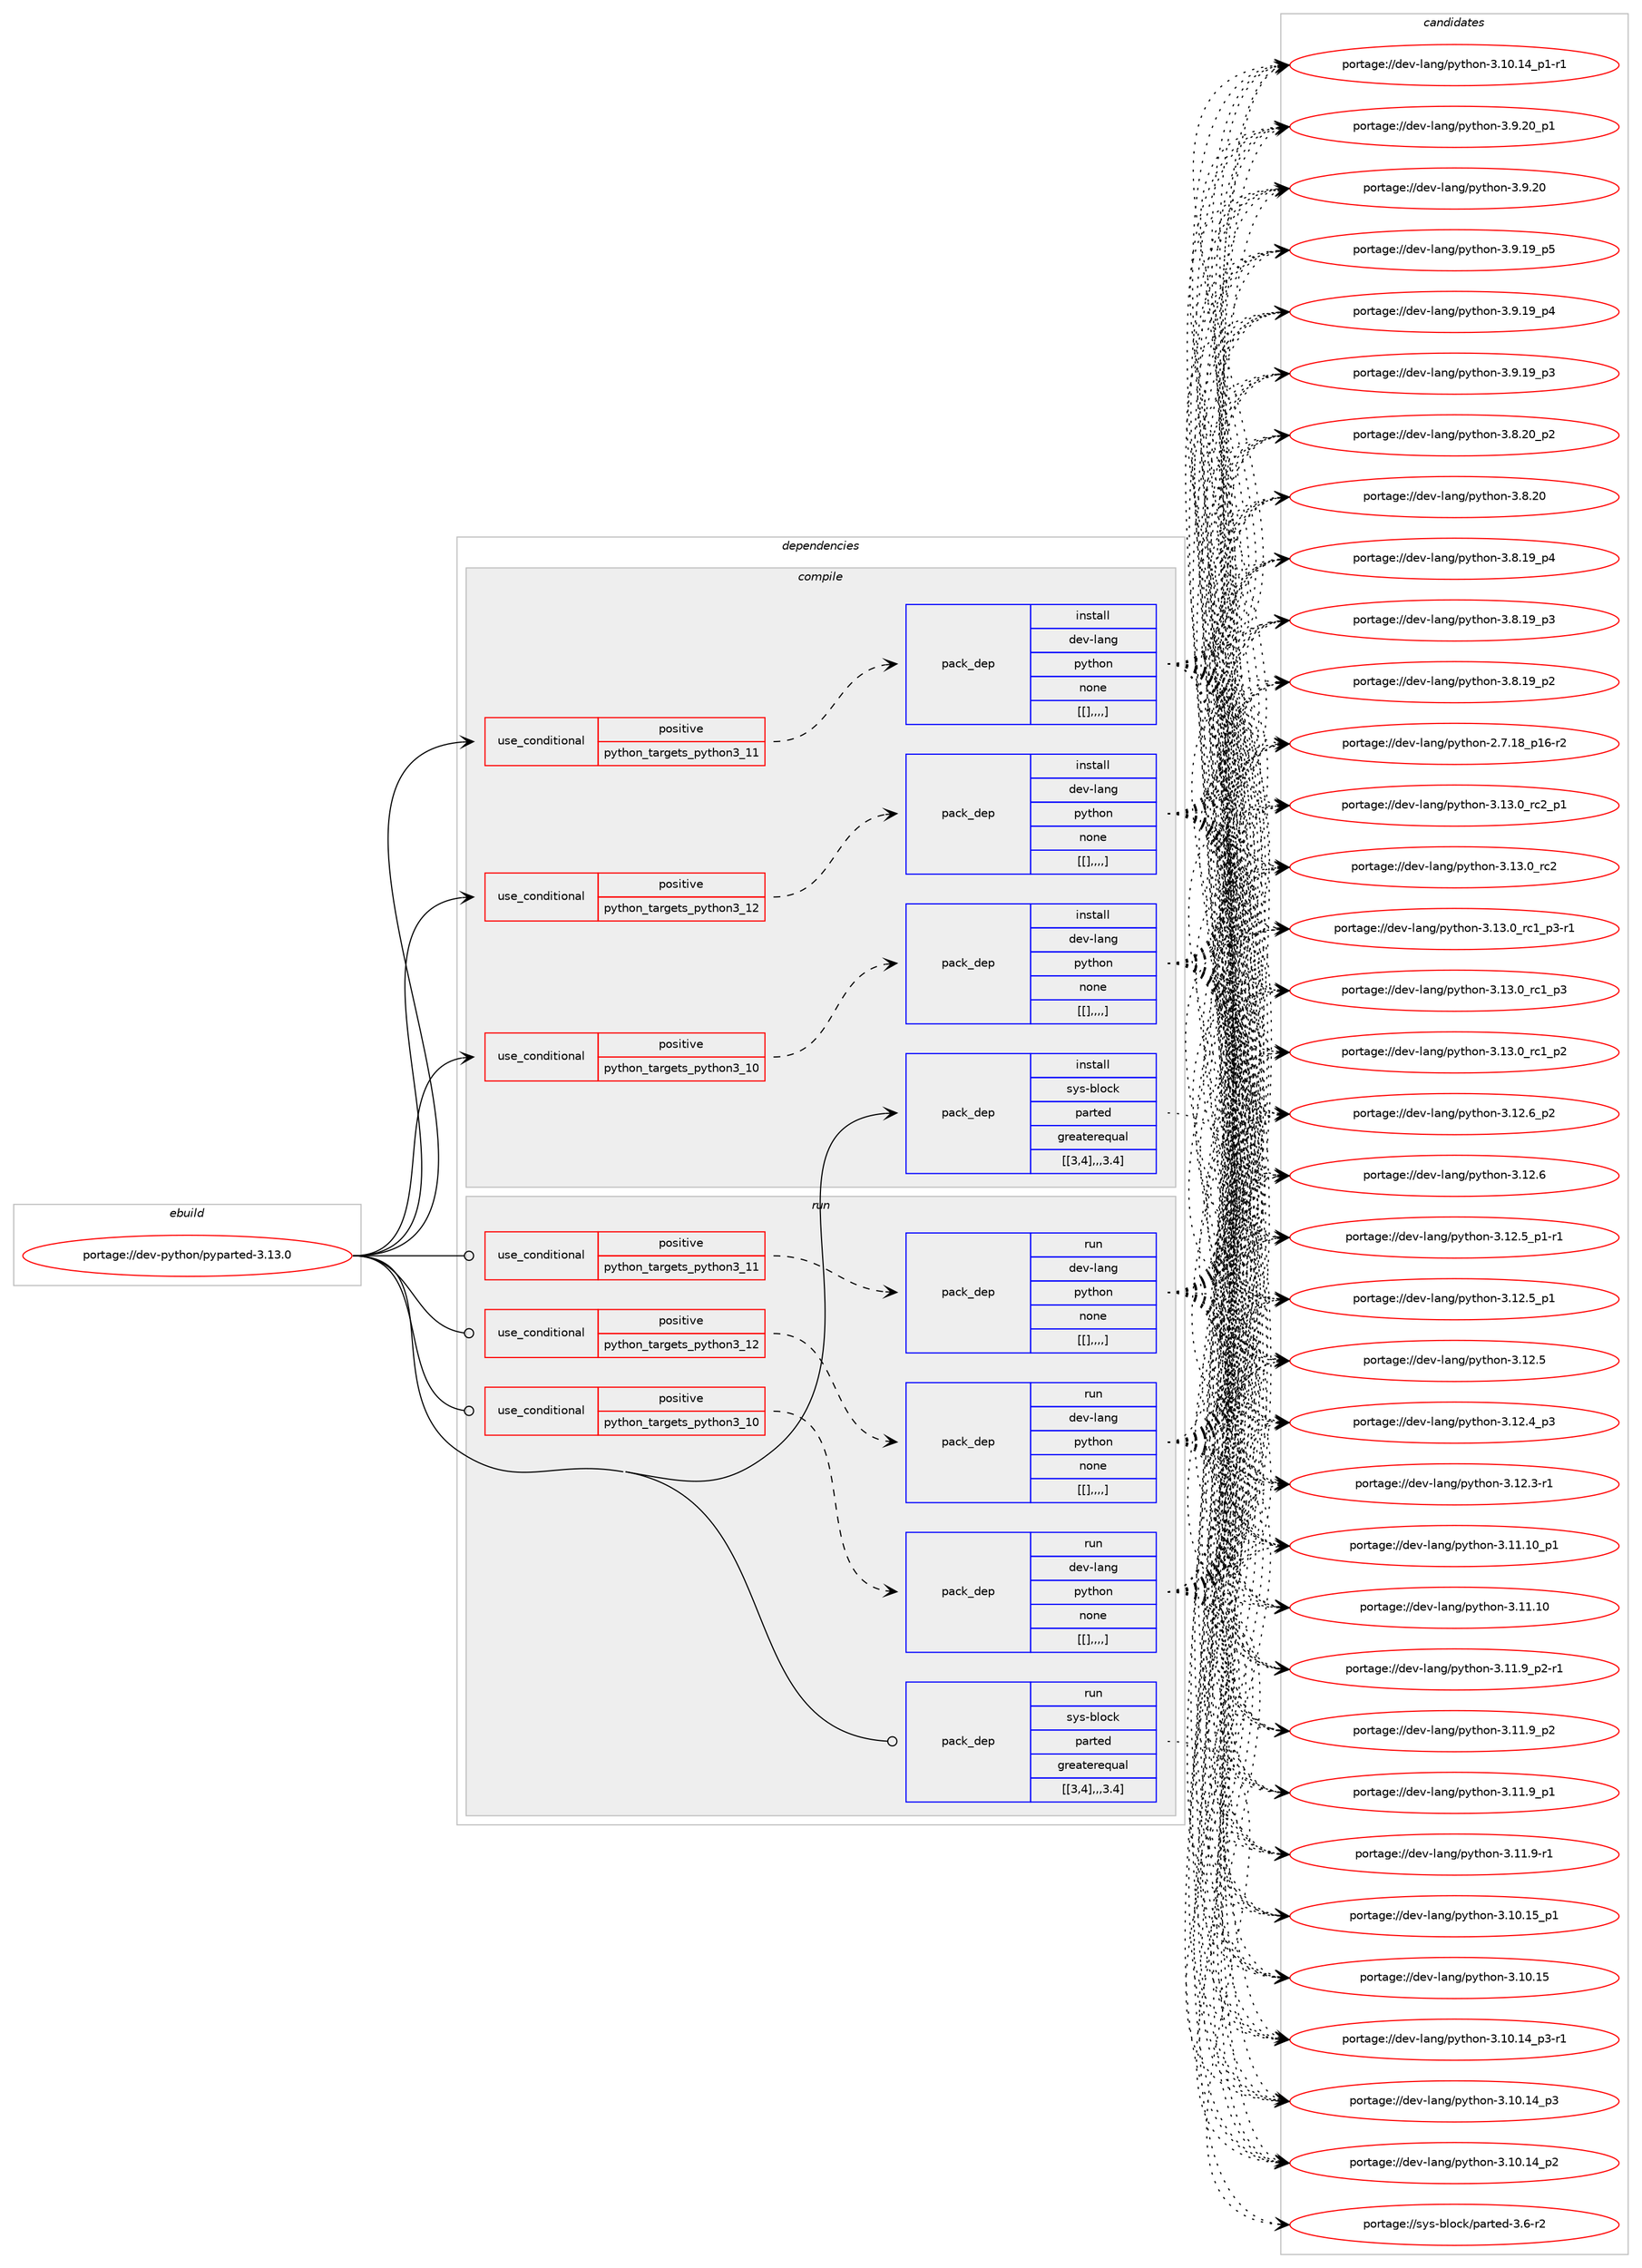 digraph prolog {

# *************
# Graph options
# *************

newrank=true;
concentrate=true;
compound=true;
graph [rankdir=LR,fontname=Helvetica,fontsize=10,ranksep=1.5];#, ranksep=2.5, nodesep=0.2];
edge  [arrowhead=vee];
node  [fontname=Helvetica,fontsize=10];

# **********
# The ebuild
# **********

subgraph cluster_leftcol {
color=gray;
label=<<i>ebuild</i>>;
id [label="portage://dev-python/pyparted-3.13.0", color=red, width=4, href="../dev-python/pyparted-3.13.0.svg"];
}

# ****************
# The dependencies
# ****************

subgraph cluster_midcol {
color=gray;
label=<<i>dependencies</i>>;
subgraph cluster_compile {
fillcolor="#eeeeee";
style=filled;
label=<<i>compile</i>>;
subgraph cond38777 {
dependency160095 [label=<<TABLE BORDER="0" CELLBORDER="1" CELLSPACING="0" CELLPADDING="4"><TR><TD ROWSPAN="3" CELLPADDING="10">use_conditional</TD></TR><TR><TD>positive</TD></TR><TR><TD>python_targets_python3_10</TD></TR></TABLE>>, shape=none, color=red];
subgraph pack120093 {
dependency160096 [label=<<TABLE BORDER="0" CELLBORDER="1" CELLSPACING="0" CELLPADDING="4" WIDTH="220"><TR><TD ROWSPAN="6" CELLPADDING="30">pack_dep</TD></TR><TR><TD WIDTH="110">install</TD></TR><TR><TD>dev-lang</TD></TR><TR><TD>python</TD></TR><TR><TD>none</TD></TR><TR><TD>[[],,,,]</TD></TR></TABLE>>, shape=none, color=blue];
}
dependency160095:e -> dependency160096:w [weight=20,style="dashed",arrowhead="vee"];
}
id:e -> dependency160095:w [weight=20,style="solid",arrowhead="vee"];
subgraph cond38778 {
dependency160097 [label=<<TABLE BORDER="0" CELLBORDER="1" CELLSPACING="0" CELLPADDING="4"><TR><TD ROWSPAN="3" CELLPADDING="10">use_conditional</TD></TR><TR><TD>positive</TD></TR><TR><TD>python_targets_python3_11</TD></TR></TABLE>>, shape=none, color=red];
subgraph pack120094 {
dependency160098 [label=<<TABLE BORDER="0" CELLBORDER="1" CELLSPACING="0" CELLPADDING="4" WIDTH="220"><TR><TD ROWSPAN="6" CELLPADDING="30">pack_dep</TD></TR><TR><TD WIDTH="110">install</TD></TR><TR><TD>dev-lang</TD></TR><TR><TD>python</TD></TR><TR><TD>none</TD></TR><TR><TD>[[],,,,]</TD></TR></TABLE>>, shape=none, color=blue];
}
dependency160097:e -> dependency160098:w [weight=20,style="dashed",arrowhead="vee"];
}
id:e -> dependency160097:w [weight=20,style="solid",arrowhead="vee"];
subgraph cond38779 {
dependency160099 [label=<<TABLE BORDER="0" CELLBORDER="1" CELLSPACING="0" CELLPADDING="4"><TR><TD ROWSPAN="3" CELLPADDING="10">use_conditional</TD></TR><TR><TD>positive</TD></TR><TR><TD>python_targets_python3_12</TD></TR></TABLE>>, shape=none, color=red];
subgraph pack120095 {
dependency160100 [label=<<TABLE BORDER="0" CELLBORDER="1" CELLSPACING="0" CELLPADDING="4" WIDTH="220"><TR><TD ROWSPAN="6" CELLPADDING="30">pack_dep</TD></TR><TR><TD WIDTH="110">install</TD></TR><TR><TD>dev-lang</TD></TR><TR><TD>python</TD></TR><TR><TD>none</TD></TR><TR><TD>[[],,,,]</TD></TR></TABLE>>, shape=none, color=blue];
}
dependency160099:e -> dependency160100:w [weight=20,style="dashed",arrowhead="vee"];
}
id:e -> dependency160099:w [weight=20,style="solid",arrowhead="vee"];
subgraph pack120096 {
dependency160101 [label=<<TABLE BORDER="0" CELLBORDER="1" CELLSPACING="0" CELLPADDING="4" WIDTH="220"><TR><TD ROWSPAN="6" CELLPADDING="30">pack_dep</TD></TR><TR><TD WIDTH="110">install</TD></TR><TR><TD>sys-block</TD></TR><TR><TD>parted</TD></TR><TR><TD>greaterequal</TD></TR><TR><TD>[[3,4],,,3.4]</TD></TR></TABLE>>, shape=none, color=blue];
}
id:e -> dependency160101:w [weight=20,style="solid",arrowhead="vee"];
}
subgraph cluster_compileandrun {
fillcolor="#eeeeee";
style=filled;
label=<<i>compile and run</i>>;
}
subgraph cluster_run {
fillcolor="#eeeeee";
style=filled;
label=<<i>run</i>>;
subgraph cond38780 {
dependency160102 [label=<<TABLE BORDER="0" CELLBORDER="1" CELLSPACING="0" CELLPADDING="4"><TR><TD ROWSPAN="3" CELLPADDING="10">use_conditional</TD></TR><TR><TD>positive</TD></TR><TR><TD>python_targets_python3_10</TD></TR></TABLE>>, shape=none, color=red];
subgraph pack120097 {
dependency160103 [label=<<TABLE BORDER="0" CELLBORDER="1" CELLSPACING="0" CELLPADDING="4" WIDTH="220"><TR><TD ROWSPAN="6" CELLPADDING="30">pack_dep</TD></TR><TR><TD WIDTH="110">run</TD></TR><TR><TD>dev-lang</TD></TR><TR><TD>python</TD></TR><TR><TD>none</TD></TR><TR><TD>[[],,,,]</TD></TR></TABLE>>, shape=none, color=blue];
}
dependency160102:e -> dependency160103:w [weight=20,style="dashed",arrowhead="vee"];
}
id:e -> dependency160102:w [weight=20,style="solid",arrowhead="odot"];
subgraph cond38781 {
dependency160104 [label=<<TABLE BORDER="0" CELLBORDER="1" CELLSPACING="0" CELLPADDING="4"><TR><TD ROWSPAN="3" CELLPADDING="10">use_conditional</TD></TR><TR><TD>positive</TD></TR><TR><TD>python_targets_python3_11</TD></TR></TABLE>>, shape=none, color=red];
subgraph pack120098 {
dependency160105 [label=<<TABLE BORDER="0" CELLBORDER="1" CELLSPACING="0" CELLPADDING="4" WIDTH="220"><TR><TD ROWSPAN="6" CELLPADDING="30">pack_dep</TD></TR><TR><TD WIDTH="110">run</TD></TR><TR><TD>dev-lang</TD></TR><TR><TD>python</TD></TR><TR><TD>none</TD></TR><TR><TD>[[],,,,]</TD></TR></TABLE>>, shape=none, color=blue];
}
dependency160104:e -> dependency160105:w [weight=20,style="dashed",arrowhead="vee"];
}
id:e -> dependency160104:w [weight=20,style="solid",arrowhead="odot"];
subgraph cond38782 {
dependency160106 [label=<<TABLE BORDER="0" CELLBORDER="1" CELLSPACING="0" CELLPADDING="4"><TR><TD ROWSPAN="3" CELLPADDING="10">use_conditional</TD></TR><TR><TD>positive</TD></TR><TR><TD>python_targets_python3_12</TD></TR></TABLE>>, shape=none, color=red];
subgraph pack120099 {
dependency160107 [label=<<TABLE BORDER="0" CELLBORDER="1" CELLSPACING="0" CELLPADDING="4" WIDTH="220"><TR><TD ROWSPAN="6" CELLPADDING="30">pack_dep</TD></TR><TR><TD WIDTH="110">run</TD></TR><TR><TD>dev-lang</TD></TR><TR><TD>python</TD></TR><TR><TD>none</TD></TR><TR><TD>[[],,,,]</TD></TR></TABLE>>, shape=none, color=blue];
}
dependency160106:e -> dependency160107:w [weight=20,style="dashed",arrowhead="vee"];
}
id:e -> dependency160106:w [weight=20,style="solid",arrowhead="odot"];
subgraph pack120100 {
dependency160108 [label=<<TABLE BORDER="0" CELLBORDER="1" CELLSPACING="0" CELLPADDING="4" WIDTH="220"><TR><TD ROWSPAN="6" CELLPADDING="30">pack_dep</TD></TR><TR><TD WIDTH="110">run</TD></TR><TR><TD>sys-block</TD></TR><TR><TD>parted</TD></TR><TR><TD>greaterequal</TD></TR><TR><TD>[[3,4],,,3.4]</TD></TR></TABLE>>, shape=none, color=blue];
}
id:e -> dependency160108:w [weight=20,style="solid",arrowhead="odot"];
}
}

# **************
# The candidates
# **************

subgraph cluster_choices {
rank=same;
color=gray;
label=<<i>candidates</i>>;

subgraph choice120093 {
color=black;
nodesep=1;
choice100101118451089711010347112121116104111110455146495146489511499509511249 [label="portage://dev-lang/python-3.13.0_rc2_p1", color=red, width=4,href="../dev-lang/python-3.13.0_rc2_p1.svg"];
choice10010111845108971101034711212111610411111045514649514648951149950 [label="portage://dev-lang/python-3.13.0_rc2", color=red, width=4,href="../dev-lang/python-3.13.0_rc2.svg"];
choice1001011184510897110103471121211161041111104551464951464895114994995112514511449 [label="portage://dev-lang/python-3.13.0_rc1_p3-r1", color=red, width=4,href="../dev-lang/python-3.13.0_rc1_p3-r1.svg"];
choice100101118451089711010347112121116104111110455146495146489511499499511251 [label="portage://dev-lang/python-3.13.0_rc1_p3", color=red, width=4,href="../dev-lang/python-3.13.0_rc1_p3.svg"];
choice100101118451089711010347112121116104111110455146495146489511499499511250 [label="portage://dev-lang/python-3.13.0_rc1_p2", color=red, width=4,href="../dev-lang/python-3.13.0_rc1_p2.svg"];
choice100101118451089711010347112121116104111110455146495046549511250 [label="portage://dev-lang/python-3.12.6_p2", color=red, width=4,href="../dev-lang/python-3.12.6_p2.svg"];
choice10010111845108971101034711212111610411111045514649504654 [label="portage://dev-lang/python-3.12.6", color=red, width=4,href="../dev-lang/python-3.12.6.svg"];
choice1001011184510897110103471121211161041111104551464950465395112494511449 [label="portage://dev-lang/python-3.12.5_p1-r1", color=red, width=4,href="../dev-lang/python-3.12.5_p1-r1.svg"];
choice100101118451089711010347112121116104111110455146495046539511249 [label="portage://dev-lang/python-3.12.5_p1", color=red, width=4,href="../dev-lang/python-3.12.5_p1.svg"];
choice10010111845108971101034711212111610411111045514649504653 [label="portage://dev-lang/python-3.12.5", color=red, width=4,href="../dev-lang/python-3.12.5.svg"];
choice100101118451089711010347112121116104111110455146495046529511251 [label="portage://dev-lang/python-3.12.4_p3", color=red, width=4,href="../dev-lang/python-3.12.4_p3.svg"];
choice100101118451089711010347112121116104111110455146495046514511449 [label="portage://dev-lang/python-3.12.3-r1", color=red, width=4,href="../dev-lang/python-3.12.3-r1.svg"];
choice10010111845108971101034711212111610411111045514649494649489511249 [label="portage://dev-lang/python-3.11.10_p1", color=red, width=4,href="../dev-lang/python-3.11.10_p1.svg"];
choice1001011184510897110103471121211161041111104551464949464948 [label="portage://dev-lang/python-3.11.10", color=red, width=4,href="../dev-lang/python-3.11.10.svg"];
choice1001011184510897110103471121211161041111104551464949465795112504511449 [label="portage://dev-lang/python-3.11.9_p2-r1", color=red, width=4,href="../dev-lang/python-3.11.9_p2-r1.svg"];
choice100101118451089711010347112121116104111110455146494946579511250 [label="portage://dev-lang/python-3.11.9_p2", color=red, width=4,href="../dev-lang/python-3.11.9_p2.svg"];
choice100101118451089711010347112121116104111110455146494946579511249 [label="portage://dev-lang/python-3.11.9_p1", color=red, width=4,href="../dev-lang/python-3.11.9_p1.svg"];
choice100101118451089711010347112121116104111110455146494946574511449 [label="portage://dev-lang/python-3.11.9-r1", color=red, width=4,href="../dev-lang/python-3.11.9-r1.svg"];
choice10010111845108971101034711212111610411111045514649484649539511249 [label="portage://dev-lang/python-3.10.15_p1", color=red, width=4,href="../dev-lang/python-3.10.15_p1.svg"];
choice1001011184510897110103471121211161041111104551464948464953 [label="portage://dev-lang/python-3.10.15", color=red, width=4,href="../dev-lang/python-3.10.15.svg"];
choice100101118451089711010347112121116104111110455146494846495295112514511449 [label="portage://dev-lang/python-3.10.14_p3-r1", color=red, width=4,href="../dev-lang/python-3.10.14_p3-r1.svg"];
choice10010111845108971101034711212111610411111045514649484649529511251 [label="portage://dev-lang/python-3.10.14_p3", color=red, width=4,href="../dev-lang/python-3.10.14_p3.svg"];
choice10010111845108971101034711212111610411111045514649484649529511250 [label="portage://dev-lang/python-3.10.14_p2", color=red, width=4,href="../dev-lang/python-3.10.14_p2.svg"];
choice100101118451089711010347112121116104111110455146494846495295112494511449 [label="portage://dev-lang/python-3.10.14_p1-r1", color=red, width=4,href="../dev-lang/python-3.10.14_p1-r1.svg"];
choice100101118451089711010347112121116104111110455146574650489511249 [label="portage://dev-lang/python-3.9.20_p1", color=red, width=4,href="../dev-lang/python-3.9.20_p1.svg"];
choice10010111845108971101034711212111610411111045514657465048 [label="portage://dev-lang/python-3.9.20", color=red, width=4,href="../dev-lang/python-3.9.20.svg"];
choice100101118451089711010347112121116104111110455146574649579511253 [label="portage://dev-lang/python-3.9.19_p5", color=red, width=4,href="../dev-lang/python-3.9.19_p5.svg"];
choice100101118451089711010347112121116104111110455146574649579511252 [label="portage://dev-lang/python-3.9.19_p4", color=red, width=4,href="../dev-lang/python-3.9.19_p4.svg"];
choice100101118451089711010347112121116104111110455146574649579511251 [label="portage://dev-lang/python-3.9.19_p3", color=red, width=4,href="../dev-lang/python-3.9.19_p3.svg"];
choice100101118451089711010347112121116104111110455146564650489511250 [label="portage://dev-lang/python-3.8.20_p2", color=red, width=4,href="../dev-lang/python-3.8.20_p2.svg"];
choice10010111845108971101034711212111610411111045514656465048 [label="portage://dev-lang/python-3.8.20", color=red, width=4,href="../dev-lang/python-3.8.20.svg"];
choice100101118451089711010347112121116104111110455146564649579511252 [label="portage://dev-lang/python-3.8.19_p4", color=red, width=4,href="../dev-lang/python-3.8.19_p4.svg"];
choice100101118451089711010347112121116104111110455146564649579511251 [label="portage://dev-lang/python-3.8.19_p3", color=red, width=4,href="../dev-lang/python-3.8.19_p3.svg"];
choice100101118451089711010347112121116104111110455146564649579511250 [label="portage://dev-lang/python-3.8.19_p2", color=red, width=4,href="../dev-lang/python-3.8.19_p2.svg"];
choice100101118451089711010347112121116104111110455046554649569511249544511450 [label="portage://dev-lang/python-2.7.18_p16-r2", color=red, width=4,href="../dev-lang/python-2.7.18_p16-r2.svg"];
dependency160096:e -> choice100101118451089711010347112121116104111110455146495146489511499509511249:w [style=dotted,weight="100"];
dependency160096:e -> choice10010111845108971101034711212111610411111045514649514648951149950:w [style=dotted,weight="100"];
dependency160096:e -> choice1001011184510897110103471121211161041111104551464951464895114994995112514511449:w [style=dotted,weight="100"];
dependency160096:e -> choice100101118451089711010347112121116104111110455146495146489511499499511251:w [style=dotted,weight="100"];
dependency160096:e -> choice100101118451089711010347112121116104111110455146495146489511499499511250:w [style=dotted,weight="100"];
dependency160096:e -> choice100101118451089711010347112121116104111110455146495046549511250:w [style=dotted,weight="100"];
dependency160096:e -> choice10010111845108971101034711212111610411111045514649504654:w [style=dotted,weight="100"];
dependency160096:e -> choice1001011184510897110103471121211161041111104551464950465395112494511449:w [style=dotted,weight="100"];
dependency160096:e -> choice100101118451089711010347112121116104111110455146495046539511249:w [style=dotted,weight="100"];
dependency160096:e -> choice10010111845108971101034711212111610411111045514649504653:w [style=dotted,weight="100"];
dependency160096:e -> choice100101118451089711010347112121116104111110455146495046529511251:w [style=dotted,weight="100"];
dependency160096:e -> choice100101118451089711010347112121116104111110455146495046514511449:w [style=dotted,weight="100"];
dependency160096:e -> choice10010111845108971101034711212111610411111045514649494649489511249:w [style=dotted,weight="100"];
dependency160096:e -> choice1001011184510897110103471121211161041111104551464949464948:w [style=dotted,weight="100"];
dependency160096:e -> choice1001011184510897110103471121211161041111104551464949465795112504511449:w [style=dotted,weight="100"];
dependency160096:e -> choice100101118451089711010347112121116104111110455146494946579511250:w [style=dotted,weight="100"];
dependency160096:e -> choice100101118451089711010347112121116104111110455146494946579511249:w [style=dotted,weight="100"];
dependency160096:e -> choice100101118451089711010347112121116104111110455146494946574511449:w [style=dotted,weight="100"];
dependency160096:e -> choice10010111845108971101034711212111610411111045514649484649539511249:w [style=dotted,weight="100"];
dependency160096:e -> choice1001011184510897110103471121211161041111104551464948464953:w [style=dotted,weight="100"];
dependency160096:e -> choice100101118451089711010347112121116104111110455146494846495295112514511449:w [style=dotted,weight="100"];
dependency160096:e -> choice10010111845108971101034711212111610411111045514649484649529511251:w [style=dotted,weight="100"];
dependency160096:e -> choice10010111845108971101034711212111610411111045514649484649529511250:w [style=dotted,weight="100"];
dependency160096:e -> choice100101118451089711010347112121116104111110455146494846495295112494511449:w [style=dotted,weight="100"];
dependency160096:e -> choice100101118451089711010347112121116104111110455146574650489511249:w [style=dotted,weight="100"];
dependency160096:e -> choice10010111845108971101034711212111610411111045514657465048:w [style=dotted,weight="100"];
dependency160096:e -> choice100101118451089711010347112121116104111110455146574649579511253:w [style=dotted,weight="100"];
dependency160096:e -> choice100101118451089711010347112121116104111110455146574649579511252:w [style=dotted,weight="100"];
dependency160096:e -> choice100101118451089711010347112121116104111110455146574649579511251:w [style=dotted,weight="100"];
dependency160096:e -> choice100101118451089711010347112121116104111110455146564650489511250:w [style=dotted,weight="100"];
dependency160096:e -> choice10010111845108971101034711212111610411111045514656465048:w [style=dotted,weight="100"];
dependency160096:e -> choice100101118451089711010347112121116104111110455146564649579511252:w [style=dotted,weight="100"];
dependency160096:e -> choice100101118451089711010347112121116104111110455146564649579511251:w [style=dotted,weight="100"];
dependency160096:e -> choice100101118451089711010347112121116104111110455146564649579511250:w [style=dotted,weight="100"];
dependency160096:e -> choice100101118451089711010347112121116104111110455046554649569511249544511450:w [style=dotted,weight="100"];
}
subgraph choice120094 {
color=black;
nodesep=1;
choice100101118451089711010347112121116104111110455146495146489511499509511249 [label="portage://dev-lang/python-3.13.0_rc2_p1", color=red, width=4,href="../dev-lang/python-3.13.0_rc2_p1.svg"];
choice10010111845108971101034711212111610411111045514649514648951149950 [label="portage://dev-lang/python-3.13.0_rc2", color=red, width=4,href="../dev-lang/python-3.13.0_rc2.svg"];
choice1001011184510897110103471121211161041111104551464951464895114994995112514511449 [label="portage://dev-lang/python-3.13.0_rc1_p3-r1", color=red, width=4,href="../dev-lang/python-3.13.0_rc1_p3-r1.svg"];
choice100101118451089711010347112121116104111110455146495146489511499499511251 [label="portage://dev-lang/python-3.13.0_rc1_p3", color=red, width=4,href="../dev-lang/python-3.13.0_rc1_p3.svg"];
choice100101118451089711010347112121116104111110455146495146489511499499511250 [label="portage://dev-lang/python-3.13.0_rc1_p2", color=red, width=4,href="../dev-lang/python-3.13.0_rc1_p2.svg"];
choice100101118451089711010347112121116104111110455146495046549511250 [label="portage://dev-lang/python-3.12.6_p2", color=red, width=4,href="../dev-lang/python-3.12.6_p2.svg"];
choice10010111845108971101034711212111610411111045514649504654 [label="portage://dev-lang/python-3.12.6", color=red, width=4,href="../dev-lang/python-3.12.6.svg"];
choice1001011184510897110103471121211161041111104551464950465395112494511449 [label="portage://dev-lang/python-3.12.5_p1-r1", color=red, width=4,href="../dev-lang/python-3.12.5_p1-r1.svg"];
choice100101118451089711010347112121116104111110455146495046539511249 [label="portage://dev-lang/python-3.12.5_p1", color=red, width=4,href="../dev-lang/python-3.12.5_p1.svg"];
choice10010111845108971101034711212111610411111045514649504653 [label="portage://dev-lang/python-3.12.5", color=red, width=4,href="../dev-lang/python-3.12.5.svg"];
choice100101118451089711010347112121116104111110455146495046529511251 [label="portage://dev-lang/python-3.12.4_p3", color=red, width=4,href="../dev-lang/python-3.12.4_p3.svg"];
choice100101118451089711010347112121116104111110455146495046514511449 [label="portage://dev-lang/python-3.12.3-r1", color=red, width=4,href="../dev-lang/python-3.12.3-r1.svg"];
choice10010111845108971101034711212111610411111045514649494649489511249 [label="portage://dev-lang/python-3.11.10_p1", color=red, width=4,href="../dev-lang/python-3.11.10_p1.svg"];
choice1001011184510897110103471121211161041111104551464949464948 [label="portage://dev-lang/python-3.11.10", color=red, width=4,href="../dev-lang/python-3.11.10.svg"];
choice1001011184510897110103471121211161041111104551464949465795112504511449 [label="portage://dev-lang/python-3.11.9_p2-r1", color=red, width=4,href="../dev-lang/python-3.11.9_p2-r1.svg"];
choice100101118451089711010347112121116104111110455146494946579511250 [label="portage://dev-lang/python-3.11.9_p2", color=red, width=4,href="../dev-lang/python-3.11.9_p2.svg"];
choice100101118451089711010347112121116104111110455146494946579511249 [label="portage://dev-lang/python-3.11.9_p1", color=red, width=4,href="../dev-lang/python-3.11.9_p1.svg"];
choice100101118451089711010347112121116104111110455146494946574511449 [label="portage://dev-lang/python-3.11.9-r1", color=red, width=4,href="../dev-lang/python-3.11.9-r1.svg"];
choice10010111845108971101034711212111610411111045514649484649539511249 [label="portage://dev-lang/python-3.10.15_p1", color=red, width=4,href="../dev-lang/python-3.10.15_p1.svg"];
choice1001011184510897110103471121211161041111104551464948464953 [label="portage://dev-lang/python-3.10.15", color=red, width=4,href="../dev-lang/python-3.10.15.svg"];
choice100101118451089711010347112121116104111110455146494846495295112514511449 [label="portage://dev-lang/python-3.10.14_p3-r1", color=red, width=4,href="../dev-lang/python-3.10.14_p3-r1.svg"];
choice10010111845108971101034711212111610411111045514649484649529511251 [label="portage://dev-lang/python-3.10.14_p3", color=red, width=4,href="../dev-lang/python-3.10.14_p3.svg"];
choice10010111845108971101034711212111610411111045514649484649529511250 [label="portage://dev-lang/python-3.10.14_p2", color=red, width=4,href="../dev-lang/python-3.10.14_p2.svg"];
choice100101118451089711010347112121116104111110455146494846495295112494511449 [label="portage://dev-lang/python-3.10.14_p1-r1", color=red, width=4,href="../dev-lang/python-3.10.14_p1-r1.svg"];
choice100101118451089711010347112121116104111110455146574650489511249 [label="portage://dev-lang/python-3.9.20_p1", color=red, width=4,href="../dev-lang/python-3.9.20_p1.svg"];
choice10010111845108971101034711212111610411111045514657465048 [label="portage://dev-lang/python-3.9.20", color=red, width=4,href="../dev-lang/python-3.9.20.svg"];
choice100101118451089711010347112121116104111110455146574649579511253 [label="portage://dev-lang/python-3.9.19_p5", color=red, width=4,href="../dev-lang/python-3.9.19_p5.svg"];
choice100101118451089711010347112121116104111110455146574649579511252 [label="portage://dev-lang/python-3.9.19_p4", color=red, width=4,href="../dev-lang/python-3.9.19_p4.svg"];
choice100101118451089711010347112121116104111110455146574649579511251 [label="portage://dev-lang/python-3.9.19_p3", color=red, width=4,href="../dev-lang/python-3.9.19_p3.svg"];
choice100101118451089711010347112121116104111110455146564650489511250 [label="portage://dev-lang/python-3.8.20_p2", color=red, width=4,href="../dev-lang/python-3.8.20_p2.svg"];
choice10010111845108971101034711212111610411111045514656465048 [label="portage://dev-lang/python-3.8.20", color=red, width=4,href="../dev-lang/python-3.8.20.svg"];
choice100101118451089711010347112121116104111110455146564649579511252 [label="portage://dev-lang/python-3.8.19_p4", color=red, width=4,href="../dev-lang/python-3.8.19_p4.svg"];
choice100101118451089711010347112121116104111110455146564649579511251 [label="portage://dev-lang/python-3.8.19_p3", color=red, width=4,href="../dev-lang/python-3.8.19_p3.svg"];
choice100101118451089711010347112121116104111110455146564649579511250 [label="portage://dev-lang/python-3.8.19_p2", color=red, width=4,href="../dev-lang/python-3.8.19_p2.svg"];
choice100101118451089711010347112121116104111110455046554649569511249544511450 [label="portage://dev-lang/python-2.7.18_p16-r2", color=red, width=4,href="../dev-lang/python-2.7.18_p16-r2.svg"];
dependency160098:e -> choice100101118451089711010347112121116104111110455146495146489511499509511249:w [style=dotted,weight="100"];
dependency160098:e -> choice10010111845108971101034711212111610411111045514649514648951149950:w [style=dotted,weight="100"];
dependency160098:e -> choice1001011184510897110103471121211161041111104551464951464895114994995112514511449:w [style=dotted,weight="100"];
dependency160098:e -> choice100101118451089711010347112121116104111110455146495146489511499499511251:w [style=dotted,weight="100"];
dependency160098:e -> choice100101118451089711010347112121116104111110455146495146489511499499511250:w [style=dotted,weight="100"];
dependency160098:e -> choice100101118451089711010347112121116104111110455146495046549511250:w [style=dotted,weight="100"];
dependency160098:e -> choice10010111845108971101034711212111610411111045514649504654:w [style=dotted,weight="100"];
dependency160098:e -> choice1001011184510897110103471121211161041111104551464950465395112494511449:w [style=dotted,weight="100"];
dependency160098:e -> choice100101118451089711010347112121116104111110455146495046539511249:w [style=dotted,weight="100"];
dependency160098:e -> choice10010111845108971101034711212111610411111045514649504653:w [style=dotted,weight="100"];
dependency160098:e -> choice100101118451089711010347112121116104111110455146495046529511251:w [style=dotted,weight="100"];
dependency160098:e -> choice100101118451089711010347112121116104111110455146495046514511449:w [style=dotted,weight="100"];
dependency160098:e -> choice10010111845108971101034711212111610411111045514649494649489511249:w [style=dotted,weight="100"];
dependency160098:e -> choice1001011184510897110103471121211161041111104551464949464948:w [style=dotted,weight="100"];
dependency160098:e -> choice1001011184510897110103471121211161041111104551464949465795112504511449:w [style=dotted,weight="100"];
dependency160098:e -> choice100101118451089711010347112121116104111110455146494946579511250:w [style=dotted,weight="100"];
dependency160098:e -> choice100101118451089711010347112121116104111110455146494946579511249:w [style=dotted,weight="100"];
dependency160098:e -> choice100101118451089711010347112121116104111110455146494946574511449:w [style=dotted,weight="100"];
dependency160098:e -> choice10010111845108971101034711212111610411111045514649484649539511249:w [style=dotted,weight="100"];
dependency160098:e -> choice1001011184510897110103471121211161041111104551464948464953:w [style=dotted,weight="100"];
dependency160098:e -> choice100101118451089711010347112121116104111110455146494846495295112514511449:w [style=dotted,weight="100"];
dependency160098:e -> choice10010111845108971101034711212111610411111045514649484649529511251:w [style=dotted,weight="100"];
dependency160098:e -> choice10010111845108971101034711212111610411111045514649484649529511250:w [style=dotted,weight="100"];
dependency160098:e -> choice100101118451089711010347112121116104111110455146494846495295112494511449:w [style=dotted,weight="100"];
dependency160098:e -> choice100101118451089711010347112121116104111110455146574650489511249:w [style=dotted,weight="100"];
dependency160098:e -> choice10010111845108971101034711212111610411111045514657465048:w [style=dotted,weight="100"];
dependency160098:e -> choice100101118451089711010347112121116104111110455146574649579511253:w [style=dotted,weight="100"];
dependency160098:e -> choice100101118451089711010347112121116104111110455146574649579511252:w [style=dotted,weight="100"];
dependency160098:e -> choice100101118451089711010347112121116104111110455146574649579511251:w [style=dotted,weight="100"];
dependency160098:e -> choice100101118451089711010347112121116104111110455146564650489511250:w [style=dotted,weight="100"];
dependency160098:e -> choice10010111845108971101034711212111610411111045514656465048:w [style=dotted,weight="100"];
dependency160098:e -> choice100101118451089711010347112121116104111110455146564649579511252:w [style=dotted,weight="100"];
dependency160098:e -> choice100101118451089711010347112121116104111110455146564649579511251:w [style=dotted,weight="100"];
dependency160098:e -> choice100101118451089711010347112121116104111110455146564649579511250:w [style=dotted,weight="100"];
dependency160098:e -> choice100101118451089711010347112121116104111110455046554649569511249544511450:w [style=dotted,weight="100"];
}
subgraph choice120095 {
color=black;
nodesep=1;
choice100101118451089711010347112121116104111110455146495146489511499509511249 [label="portage://dev-lang/python-3.13.0_rc2_p1", color=red, width=4,href="../dev-lang/python-3.13.0_rc2_p1.svg"];
choice10010111845108971101034711212111610411111045514649514648951149950 [label="portage://dev-lang/python-3.13.0_rc2", color=red, width=4,href="../dev-lang/python-3.13.0_rc2.svg"];
choice1001011184510897110103471121211161041111104551464951464895114994995112514511449 [label="portage://dev-lang/python-3.13.0_rc1_p3-r1", color=red, width=4,href="../dev-lang/python-3.13.0_rc1_p3-r1.svg"];
choice100101118451089711010347112121116104111110455146495146489511499499511251 [label="portage://dev-lang/python-3.13.0_rc1_p3", color=red, width=4,href="../dev-lang/python-3.13.0_rc1_p3.svg"];
choice100101118451089711010347112121116104111110455146495146489511499499511250 [label="portage://dev-lang/python-3.13.0_rc1_p2", color=red, width=4,href="../dev-lang/python-3.13.0_rc1_p2.svg"];
choice100101118451089711010347112121116104111110455146495046549511250 [label="portage://dev-lang/python-3.12.6_p2", color=red, width=4,href="../dev-lang/python-3.12.6_p2.svg"];
choice10010111845108971101034711212111610411111045514649504654 [label="portage://dev-lang/python-3.12.6", color=red, width=4,href="../dev-lang/python-3.12.6.svg"];
choice1001011184510897110103471121211161041111104551464950465395112494511449 [label="portage://dev-lang/python-3.12.5_p1-r1", color=red, width=4,href="../dev-lang/python-3.12.5_p1-r1.svg"];
choice100101118451089711010347112121116104111110455146495046539511249 [label="portage://dev-lang/python-3.12.5_p1", color=red, width=4,href="../dev-lang/python-3.12.5_p1.svg"];
choice10010111845108971101034711212111610411111045514649504653 [label="portage://dev-lang/python-3.12.5", color=red, width=4,href="../dev-lang/python-3.12.5.svg"];
choice100101118451089711010347112121116104111110455146495046529511251 [label="portage://dev-lang/python-3.12.4_p3", color=red, width=4,href="../dev-lang/python-3.12.4_p3.svg"];
choice100101118451089711010347112121116104111110455146495046514511449 [label="portage://dev-lang/python-3.12.3-r1", color=red, width=4,href="../dev-lang/python-3.12.3-r1.svg"];
choice10010111845108971101034711212111610411111045514649494649489511249 [label="portage://dev-lang/python-3.11.10_p1", color=red, width=4,href="../dev-lang/python-3.11.10_p1.svg"];
choice1001011184510897110103471121211161041111104551464949464948 [label="portage://dev-lang/python-3.11.10", color=red, width=4,href="../dev-lang/python-3.11.10.svg"];
choice1001011184510897110103471121211161041111104551464949465795112504511449 [label="portage://dev-lang/python-3.11.9_p2-r1", color=red, width=4,href="../dev-lang/python-3.11.9_p2-r1.svg"];
choice100101118451089711010347112121116104111110455146494946579511250 [label="portage://dev-lang/python-3.11.9_p2", color=red, width=4,href="../dev-lang/python-3.11.9_p2.svg"];
choice100101118451089711010347112121116104111110455146494946579511249 [label="portage://dev-lang/python-3.11.9_p1", color=red, width=4,href="../dev-lang/python-3.11.9_p1.svg"];
choice100101118451089711010347112121116104111110455146494946574511449 [label="portage://dev-lang/python-3.11.9-r1", color=red, width=4,href="../dev-lang/python-3.11.9-r1.svg"];
choice10010111845108971101034711212111610411111045514649484649539511249 [label="portage://dev-lang/python-3.10.15_p1", color=red, width=4,href="../dev-lang/python-3.10.15_p1.svg"];
choice1001011184510897110103471121211161041111104551464948464953 [label="portage://dev-lang/python-3.10.15", color=red, width=4,href="../dev-lang/python-3.10.15.svg"];
choice100101118451089711010347112121116104111110455146494846495295112514511449 [label="portage://dev-lang/python-3.10.14_p3-r1", color=red, width=4,href="../dev-lang/python-3.10.14_p3-r1.svg"];
choice10010111845108971101034711212111610411111045514649484649529511251 [label="portage://dev-lang/python-3.10.14_p3", color=red, width=4,href="../dev-lang/python-3.10.14_p3.svg"];
choice10010111845108971101034711212111610411111045514649484649529511250 [label="portage://dev-lang/python-3.10.14_p2", color=red, width=4,href="../dev-lang/python-3.10.14_p2.svg"];
choice100101118451089711010347112121116104111110455146494846495295112494511449 [label="portage://dev-lang/python-3.10.14_p1-r1", color=red, width=4,href="../dev-lang/python-3.10.14_p1-r1.svg"];
choice100101118451089711010347112121116104111110455146574650489511249 [label="portage://dev-lang/python-3.9.20_p1", color=red, width=4,href="../dev-lang/python-3.9.20_p1.svg"];
choice10010111845108971101034711212111610411111045514657465048 [label="portage://dev-lang/python-3.9.20", color=red, width=4,href="../dev-lang/python-3.9.20.svg"];
choice100101118451089711010347112121116104111110455146574649579511253 [label="portage://dev-lang/python-3.9.19_p5", color=red, width=4,href="../dev-lang/python-3.9.19_p5.svg"];
choice100101118451089711010347112121116104111110455146574649579511252 [label="portage://dev-lang/python-3.9.19_p4", color=red, width=4,href="../dev-lang/python-3.9.19_p4.svg"];
choice100101118451089711010347112121116104111110455146574649579511251 [label="portage://dev-lang/python-3.9.19_p3", color=red, width=4,href="../dev-lang/python-3.9.19_p3.svg"];
choice100101118451089711010347112121116104111110455146564650489511250 [label="portage://dev-lang/python-3.8.20_p2", color=red, width=4,href="../dev-lang/python-3.8.20_p2.svg"];
choice10010111845108971101034711212111610411111045514656465048 [label="portage://dev-lang/python-3.8.20", color=red, width=4,href="../dev-lang/python-3.8.20.svg"];
choice100101118451089711010347112121116104111110455146564649579511252 [label="portage://dev-lang/python-3.8.19_p4", color=red, width=4,href="../dev-lang/python-3.8.19_p4.svg"];
choice100101118451089711010347112121116104111110455146564649579511251 [label="portage://dev-lang/python-3.8.19_p3", color=red, width=4,href="../dev-lang/python-3.8.19_p3.svg"];
choice100101118451089711010347112121116104111110455146564649579511250 [label="portage://dev-lang/python-3.8.19_p2", color=red, width=4,href="../dev-lang/python-3.8.19_p2.svg"];
choice100101118451089711010347112121116104111110455046554649569511249544511450 [label="portage://dev-lang/python-2.7.18_p16-r2", color=red, width=4,href="../dev-lang/python-2.7.18_p16-r2.svg"];
dependency160100:e -> choice100101118451089711010347112121116104111110455146495146489511499509511249:w [style=dotted,weight="100"];
dependency160100:e -> choice10010111845108971101034711212111610411111045514649514648951149950:w [style=dotted,weight="100"];
dependency160100:e -> choice1001011184510897110103471121211161041111104551464951464895114994995112514511449:w [style=dotted,weight="100"];
dependency160100:e -> choice100101118451089711010347112121116104111110455146495146489511499499511251:w [style=dotted,weight="100"];
dependency160100:e -> choice100101118451089711010347112121116104111110455146495146489511499499511250:w [style=dotted,weight="100"];
dependency160100:e -> choice100101118451089711010347112121116104111110455146495046549511250:w [style=dotted,weight="100"];
dependency160100:e -> choice10010111845108971101034711212111610411111045514649504654:w [style=dotted,weight="100"];
dependency160100:e -> choice1001011184510897110103471121211161041111104551464950465395112494511449:w [style=dotted,weight="100"];
dependency160100:e -> choice100101118451089711010347112121116104111110455146495046539511249:w [style=dotted,weight="100"];
dependency160100:e -> choice10010111845108971101034711212111610411111045514649504653:w [style=dotted,weight="100"];
dependency160100:e -> choice100101118451089711010347112121116104111110455146495046529511251:w [style=dotted,weight="100"];
dependency160100:e -> choice100101118451089711010347112121116104111110455146495046514511449:w [style=dotted,weight="100"];
dependency160100:e -> choice10010111845108971101034711212111610411111045514649494649489511249:w [style=dotted,weight="100"];
dependency160100:e -> choice1001011184510897110103471121211161041111104551464949464948:w [style=dotted,weight="100"];
dependency160100:e -> choice1001011184510897110103471121211161041111104551464949465795112504511449:w [style=dotted,weight="100"];
dependency160100:e -> choice100101118451089711010347112121116104111110455146494946579511250:w [style=dotted,weight="100"];
dependency160100:e -> choice100101118451089711010347112121116104111110455146494946579511249:w [style=dotted,weight="100"];
dependency160100:e -> choice100101118451089711010347112121116104111110455146494946574511449:w [style=dotted,weight="100"];
dependency160100:e -> choice10010111845108971101034711212111610411111045514649484649539511249:w [style=dotted,weight="100"];
dependency160100:e -> choice1001011184510897110103471121211161041111104551464948464953:w [style=dotted,weight="100"];
dependency160100:e -> choice100101118451089711010347112121116104111110455146494846495295112514511449:w [style=dotted,weight="100"];
dependency160100:e -> choice10010111845108971101034711212111610411111045514649484649529511251:w [style=dotted,weight="100"];
dependency160100:e -> choice10010111845108971101034711212111610411111045514649484649529511250:w [style=dotted,weight="100"];
dependency160100:e -> choice100101118451089711010347112121116104111110455146494846495295112494511449:w [style=dotted,weight="100"];
dependency160100:e -> choice100101118451089711010347112121116104111110455146574650489511249:w [style=dotted,weight="100"];
dependency160100:e -> choice10010111845108971101034711212111610411111045514657465048:w [style=dotted,weight="100"];
dependency160100:e -> choice100101118451089711010347112121116104111110455146574649579511253:w [style=dotted,weight="100"];
dependency160100:e -> choice100101118451089711010347112121116104111110455146574649579511252:w [style=dotted,weight="100"];
dependency160100:e -> choice100101118451089711010347112121116104111110455146574649579511251:w [style=dotted,weight="100"];
dependency160100:e -> choice100101118451089711010347112121116104111110455146564650489511250:w [style=dotted,weight="100"];
dependency160100:e -> choice10010111845108971101034711212111610411111045514656465048:w [style=dotted,weight="100"];
dependency160100:e -> choice100101118451089711010347112121116104111110455146564649579511252:w [style=dotted,weight="100"];
dependency160100:e -> choice100101118451089711010347112121116104111110455146564649579511251:w [style=dotted,weight="100"];
dependency160100:e -> choice100101118451089711010347112121116104111110455146564649579511250:w [style=dotted,weight="100"];
dependency160100:e -> choice100101118451089711010347112121116104111110455046554649569511249544511450:w [style=dotted,weight="100"];
}
subgraph choice120096 {
color=black;
nodesep=1;
choice1151211154598108111991074711297114116101100455146544511450 [label="portage://sys-block/parted-3.6-r2", color=red, width=4,href="../sys-block/parted-3.6-r2.svg"];
dependency160101:e -> choice1151211154598108111991074711297114116101100455146544511450:w [style=dotted,weight="100"];
}
subgraph choice120097 {
color=black;
nodesep=1;
choice100101118451089711010347112121116104111110455146495146489511499509511249 [label="portage://dev-lang/python-3.13.0_rc2_p1", color=red, width=4,href="../dev-lang/python-3.13.0_rc2_p1.svg"];
choice10010111845108971101034711212111610411111045514649514648951149950 [label="portage://dev-lang/python-3.13.0_rc2", color=red, width=4,href="../dev-lang/python-3.13.0_rc2.svg"];
choice1001011184510897110103471121211161041111104551464951464895114994995112514511449 [label="portage://dev-lang/python-3.13.0_rc1_p3-r1", color=red, width=4,href="../dev-lang/python-3.13.0_rc1_p3-r1.svg"];
choice100101118451089711010347112121116104111110455146495146489511499499511251 [label="portage://dev-lang/python-3.13.0_rc1_p3", color=red, width=4,href="../dev-lang/python-3.13.0_rc1_p3.svg"];
choice100101118451089711010347112121116104111110455146495146489511499499511250 [label="portage://dev-lang/python-3.13.0_rc1_p2", color=red, width=4,href="../dev-lang/python-3.13.0_rc1_p2.svg"];
choice100101118451089711010347112121116104111110455146495046549511250 [label="portage://dev-lang/python-3.12.6_p2", color=red, width=4,href="../dev-lang/python-3.12.6_p2.svg"];
choice10010111845108971101034711212111610411111045514649504654 [label="portage://dev-lang/python-3.12.6", color=red, width=4,href="../dev-lang/python-3.12.6.svg"];
choice1001011184510897110103471121211161041111104551464950465395112494511449 [label="portage://dev-lang/python-3.12.5_p1-r1", color=red, width=4,href="../dev-lang/python-3.12.5_p1-r1.svg"];
choice100101118451089711010347112121116104111110455146495046539511249 [label="portage://dev-lang/python-3.12.5_p1", color=red, width=4,href="../dev-lang/python-3.12.5_p1.svg"];
choice10010111845108971101034711212111610411111045514649504653 [label="portage://dev-lang/python-3.12.5", color=red, width=4,href="../dev-lang/python-3.12.5.svg"];
choice100101118451089711010347112121116104111110455146495046529511251 [label="portage://dev-lang/python-3.12.4_p3", color=red, width=4,href="../dev-lang/python-3.12.4_p3.svg"];
choice100101118451089711010347112121116104111110455146495046514511449 [label="portage://dev-lang/python-3.12.3-r1", color=red, width=4,href="../dev-lang/python-3.12.3-r1.svg"];
choice10010111845108971101034711212111610411111045514649494649489511249 [label="portage://dev-lang/python-3.11.10_p1", color=red, width=4,href="../dev-lang/python-3.11.10_p1.svg"];
choice1001011184510897110103471121211161041111104551464949464948 [label="portage://dev-lang/python-3.11.10", color=red, width=4,href="../dev-lang/python-3.11.10.svg"];
choice1001011184510897110103471121211161041111104551464949465795112504511449 [label="portage://dev-lang/python-3.11.9_p2-r1", color=red, width=4,href="../dev-lang/python-3.11.9_p2-r1.svg"];
choice100101118451089711010347112121116104111110455146494946579511250 [label="portage://dev-lang/python-3.11.9_p2", color=red, width=4,href="../dev-lang/python-3.11.9_p2.svg"];
choice100101118451089711010347112121116104111110455146494946579511249 [label="portage://dev-lang/python-3.11.9_p1", color=red, width=4,href="../dev-lang/python-3.11.9_p1.svg"];
choice100101118451089711010347112121116104111110455146494946574511449 [label="portage://dev-lang/python-3.11.9-r1", color=red, width=4,href="../dev-lang/python-3.11.9-r1.svg"];
choice10010111845108971101034711212111610411111045514649484649539511249 [label="portage://dev-lang/python-3.10.15_p1", color=red, width=4,href="../dev-lang/python-3.10.15_p1.svg"];
choice1001011184510897110103471121211161041111104551464948464953 [label="portage://dev-lang/python-3.10.15", color=red, width=4,href="../dev-lang/python-3.10.15.svg"];
choice100101118451089711010347112121116104111110455146494846495295112514511449 [label="portage://dev-lang/python-3.10.14_p3-r1", color=red, width=4,href="../dev-lang/python-3.10.14_p3-r1.svg"];
choice10010111845108971101034711212111610411111045514649484649529511251 [label="portage://dev-lang/python-3.10.14_p3", color=red, width=4,href="../dev-lang/python-3.10.14_p3.svg"];
choice10010111845108971101034711212111610411111045514649484649529511250 [label="portage://dev-lang/python-3.10.14_p2", color=red, width=4,href="../dev-lang/python-3.10.14_p2.svg"];
choice100101118451089711010347112121116104111110455146494846495295112494511449 [label="portage://dev-lang/python-3.10.14_p1-r1", color=red, width=4,href="../dev-lang/python-3.10.14_p1-r1.svg"];
choice100101118451089711010347112121116104111110455146574650489511249 [label="portage://dev-lang/python-3.9.20_p1", color=red, width=4,href="../dev-lang/python-3.9.20_p1.svg"];
choice10010111845108971101034711212111610411111045514657465048 [label="portage://dev-lang/python-3.9.20", color=red, width=4,href="../dev-lang/python-3.9.20.svg"];
choice100101118451089711010347112121116104111110455146574649579511253 [label="portage://dev-lang/python-3.9.19_p5", color=red, width=4,href="../dev-lang/python-3.9.19_p5.svg"];
choice100101118451089711010347112121116104111110455146574649579511252 [label="portage://dev-lang/python-3.9.19_p4", color=red, width=4,href="../dev-lang/python-3.9.19_p4.svg"];
choice100101118451089711010347112121116104111110455146574649579511251 [label="portage://dev-lang/python-3.9.19_p3", color=red, width=4,href="../dev-lang/python-3.9.19_p3.svg"];
choice100101118451089711010347112121116104111110455146564650489511250 [label="portage://dev-lang/python-3.8.20_p2", color=red, width=4,href="../dev-lang/python-3.8.20_p2.svg"];
choice10010111845108971101034711212111610411111045514656465048 [label="portage://dev-lang/python-3.8.20", color=red, width=4,href="../dev-lang/python-3.8.20.svg"];
choice100101118451089711010347112121116104111110455146564649579511252 [label="portage://dev-lang/python-3.8.19_p4", color=red, width=4,href="../dev-lang/python-3.8.19_p4.svg"];
choice100101118451089711010347112121116104111110455146564649579511251 [label="portage://dev-lang/python-3.8.19_p3", color=red, width=4,href="../dev-lang/python-3.8.19_p3.svg"];
choice100101118451089711010347112121116104111110455146564649579511250 [label="portage://dev-lang/python-3.8.19_p2", color=red, width=4,href="../dev-lang/python-3.8.19_p2.svg"];
choice100101118451089711010347112121116104111110455046554649569511249544511450 [label="portage://dev-lang/python-2.7.18_p16-r2", color=red, width=4,href="../dev-lang/python-2.7.18_p16-r2.svg"];
dependency160103:e -> choice100101118451089711010347112121116104111110455146495146489511499509511249:w [style=dotted,weight="100"];
dependency160103:e -> choice10010111845108971101034711212111610411111045514649514648951149950:w [style=dotted,weight="100"];
dependency160103:e -> choice1001011184510897110103471121211161041111104551464951464895114994995112514511449:w [style=dotted,weight="100"];
dependency160103:e -> choice100101118451089711010347112121116104111110455146495146489511499499511251:w [style=dotted,weight="100"];
dependency160103:e -> choice100101118451089711010347112121116104111110455146495146489511499499511250:w [style=dotted,weight="100"];
dependency160103:e -> choice100101118451089711010347112121116104111110455146495046549511250:w [style=dotted,weight="100"];
dependency160103:e -> choice10010111845108971101034711212111610411111045514649504654:w [style=dotted,weight="100"];
dependency160103:e -> choice1001011184510897110103471121211161041111104551464950465395112494511449:w [style=dotted,weight="100"];
dependency160103:e -> choice100101118451089711010347112121116104111110455146495046539511249:w [style=dotted,weight="100"];
dependency160103:e -> choice10010111845108971101034711212111610411111045514649504653:w [style=dotted,weight="100"];
dependency160103:e -> choice100101118451089711010347112121116104111110455146495046529511251:w [style=dotted,weight="100"];
dependency160103:e -> choice100101118451089711010347112121116104111110455146495046514511449:w [style=dotted,weight="100"];
dependency160103:e -> choice10010111845108971101034711212111610411111045514649494649489511249:w [style=dotted,weight="100"];
dependency160103:e -> choice1001011184510897110103471121211161041111104551464949464948:w [style=dotted,weight="100"];
dependency160103:e -> choice1001011184510897110103471121211161041111104551464949465795112504511449:w [style=dotted,weight="100"];
dependency160103:e -> choice100101118451089711010347112121116104111110455146494946579511250:w [style=dotted,weight="100"];
dependency160103:e -> choice100101118451089711010347112121116104111110455146494946579511249:w [style=dotted,weight="100"];
dependency160103:e -> choice100101118451089711010347112121116104111110455146494946574511449:w [style=dotted,weight="100"];
dependency160103:e -> choice10010111845108971101034711212111610411111045514649484649539511249:w [style=dotted,weight="100"];
dependency160103:e -> choice1001011184510897110103471121211161041111104551464948464953:w [style=dotted,weight="100"];
dependency160103:e -> choice100101118451089711010347112121116104111110455146494846495295112514511449:w [style=dotted,weight="100"];
dependency160103:e -> choice10010111845108971101034711212111610411111045514649484649529511251:w [style=dotted,weight="100"];
dependency160103:e -> choice10010111845108971101034711212111610411111045514649484649529511250:w [style=dotted,weight="100"];
dependency160103:e -> choice100101118451089711010347112121116104111110455146494846495295112494511449:w [style=dotted,weight="100"];
dependency160103:e -> choice100101118451089711010347112121116104111110455146574650489511249:w [style=dotted,weight="100"];
dependency160103:e -> choice10010111845108971101034711212111610411111045514657465048:w [style=dotted,weight="100"];
dependency160103:e -> choice100101118451089711010347112121116104111110455146574649579511253:w [style=dotted,weight="100"];
dependency160103:e -> choice100101118451089711010347112121116104111110455146574649579511252:w [style=dotted,weight="100"];
dependency160103:e -> choice100101118451089711010347112121116104111110455146574649579511251:w [style=dotted,weight="100"];
dependency160103:e -> choice100101118451089711010347112121116104111110455146564650489511250:w [style=dotted,weight="100"];
dependency160103:e -> choice10010111845108971101034711212111610411111045514656465048:w [style=dotted,weight="100"];
dependency160103:e -> choice100101118451089711010347112121116104111110455146564649579511252:w [style=dotted,weight="100"];
dependency160103:e -> choice100101118451089711010347112121116104111110455146564649579511251:w [style=dotted,weight="100"];
dependency160103:e -> choice100101118451089711010347112121116104111110455146564649579511250:w [style=dotted,weight="100"];
dependency160103:e -> choice100101118451089711010347112121116104111110455046554649569511249544511450:w [style=dotted,weight="100"];
}
subgraph choice120098 {
color=black;
nodesep=1;
choice100101118451089711010347112121116104111110455146495146489511499509511249 [label="portage://dev-lang/python-3.13.0_rc2_p1", color=red, width=4,href="../dev-lang/python-3.13.0_rc2_p1.svg"];
choice10010111845108971101034711212111610411111045514649514648951149950 [label="portage://dev-lang/python-3.13.0_rc2", color=red, width=4,href="../dev-lang/python-3.13.0_rc2.svg"];
choice1001011184510897110103471121211161041111104551464951464895114994995112514511449 [label="portage://dev-lang/python-3.13.0_rc1_p3-r1", color=red, width=4,href="../dev-lang/python-3.13.0_rc1_p3-r1.svg"];
choice100101118451089711010347112121116104111110455146495146489511499499511251 [label="portage://dev-lang/python-3.13.0_rc1_p3", color=red, width=4,href="../dev-lang/python-3.13.0_rc1_p3.svg"];
choice100101118451089711010347112121116104111110455146495146489511499499511250 [label="portage://dev-lang/python-3.13.0_rc1_p2", color=red, width=4,href="../dev-lang/python-3.13.0_rc1_p2.svg"];
choice100101118451089711010347112121116104111110455146495046549511250 [label="portage://dev-lang/python-3.12.6_p2", color=red, width=4,href="../dev-lang/python-3.12.6_p2.svg"];
choice10010111845108971101034711212111610411111045514649504654 [label="portage://dev-lang/python-3.12.6", color=red, width=4,href="../dev-lang/python-3.12.6.svg"];
choice1001011184510897110103471121211161041111104551464950465395112494511449 [label="portage://dev-lang/python-3.12.5_p1-r1", color=red, width=4,href="../dev-lang/python-3.12.5_p1-r1.svg"];
choice100101118451089711010347112121116104111110455146495046539511249 [label="portage://dev-lang/python-3.12.5_p1", color=red, width=4,href="../dev-lang/python-3.12.5_p1.svg"];
choice10010111845108971101034711212111610411111045514649504653 [label="portage://dev-lang/python-3.12.5", color=red, width=4,href="../dev-lang/python-3.12.5.svg"];
choice100101118451089711010347112121116104111110455146495046529511251 [label="portage://dev-lang/python-3.12.4_p3", color=red, width=4,href="../dev-lang/python-3.12.4_p3.svg"];
choice100101118451089711010347112121116104111110455146495046514511449 [label="portage://dev-lang/python-3.12.3-r1", color=red, width=4,href="../dev-lang/python-3.12.3-r1.svg"];
choice10010111845108971101034711212111610411111045514649494649489511249 [label="portage://dev-lang/python-3.11.10_p1", color=red, width=4,href="../dev-lang/python-3.11.10_p1.svg"];
choice1001011184510897110103471121211161041111104551464949464948 [label="portage://dev-lang/python-3.11.10", color=red, width=4,href="../dev-lang/python-3.11.10.svg"];
choice1001011184510897110103471121211161041111104551464949465795112504511449 [label="portage://dev-lang/python-3.11.9_p2-r1", color=red, width=4,href="../dev-lang/python-3.11.9_p2-r1.svg"];
choice100101118451089711010347112121116104111110455146494946579511250 [label="portage://dev-lang/python-3.11.9_p2", color=red, width=4,href="../dev-lang/python-3.11.9_p2.svg"];
choice100101118451089711010347112121116104111110455146494946579511249 [label="portage://dev-lang/python-3.11.9_p1", color=red, width=4,href="../dev-lang/python-3.11.9_p1.svg"];
choice100101118451089711010347112121116104111110455146494946574511449 [label="portage://dev-lang/python-3.11.9-r1", color=red, width=4,href="../dev-lang/python-3.11.9-r1.svg"];
choice10010111845108971101034711212111610411111045514649484649539511249 [label="portage://dev-lang/python-3.10.15_p1", color=red, width=4,href="../dev-lang/python-3.10.15_p1.svg"];
choice1001011184510897110103471121211161041111104551464948464953 [label="portage://dev-lang/python-3.10.15", color=red, width=4,href="../dev-lang/python-3.10.15.svg"];
choice100101118451089711010347112121116104111110455146494846495295112514511449 [label="portage://dev-lang/python-3.10.14_p3-r1", color=red, width=4,href="../dev-lang/python-3.10.14_p3-r1.svg"];
choice10010111845108971101034711212111610411111045514649484649529511251 [label="portage://dev-lang/python-3.10.14_p3", color=red, width=4,href="../dev-lang/python-3.10.14_p3.svg"];
choice10010111845108971101034711212111610411111045514649484649529511250 [label="portage://dev-lang/python-3.10.14_p2", color=red, width=4,href="../dev-lang/python-3.10.14_p2.svg"];
choice100101118451089711010347112121116104111110455146494846495295112494511449 [label="portage://dev-lang/python-3.10.14_p1-r1", color=red, width=4,href="../dev-lang/python-3.10.14_p1-r1.svg"];
choice100101118451089711010347112121116104111110455146574650489511249 [label="portage://dev-lang/python-3.9.20_p1", color=red, width=4,href="../dev-lang/python-3.9.20_p1.svg"];
choice10010111845108971101034711212111610411111045514657465048 [label="portage://dev-lang/python-3.9.20", color=red, width=4,href="../dev-lang/python-3.9.20.svg"];
choice100101118451089711010347112121116104111110455146574649579511253 [label="portage://dev-lang/python-3.9.19_p5", color=red, width=4,href="../dev-lang/python-3.9.19_p5.svg"];
choice100101118451089711010347112121116104111110455146574649579511252 [label="portage://dev-lang/python-3.9.19_p4", color=red, width=4,href="../dev-lang/python-3.9.19_p4.svg"];
choice100101118451089711010347112121116104111110455146574649579511251 [label="portage://dev-lang/python-3.9.19_p3", color=red, width=4,href="../dev-lang/python-3.9.19_p3.svg"];
choice100101118451089711010347112121116104111110455146564650489511250 [label="portage://dev-lang/python-3.8.20_p2", color=red, width=4,href="../dev-lang/python-3.8.20_p2.svg"];
choice10010111845108971101034711212111610411111045514656465048 [label="portage://dev-lang/python-3.8.20", color=red, width=4,href="../dev-lang/python-3.8.20.svg"];
choice100101118451089711010347112121116104111110455146564649579511252 [label="portage://dev-lang/python-3.8.19_p4", color=red, width=4,href="../dev-lang/python-3.8.19_p4.svg"];
choice100101118451089711010347112121116104111110455146564649579511251 [label="portage://dev-lang/python-3.8.19_p3", color=red, width=4,href="../dev-lang/python-3.8.19_p3.svg"];
choice100101118451089711010347112121116104111110455146564649579511250 [label="portage://dev-lang/python-3.8.19_p2", color=red, width=4,href="../dev-lang/python-3.8.19_p2.svg"];
choice100101118451089711010347112121116104111110455046554649569511249544511450 [label="portage://dev-lang/python-2.7.18_p16-r2", color=red, width=4,href="../dev-lang/python-2.7.18_p16-r2.svg"];
dependency160105:e -> choice100101118451089711010347112121116104111110455146495146489511499509511249:w [style=dotted,weight="100"];
dependency160105:e -> choice10010111845108971101034711212111610411111045514649514648951149950:w [style=dotted,weight="100"];
dependency160105:e -> choice1001011184510897110103471121211161041111104551464951464895114994995112514511449:w [style=dotted,weight="100"];
dependency160105:e -> choice100101118451089711010347112121116104111110455146495146489511499499511251:w [style=dotted,weight="100"];
dependency160105:e -> choice100101118451089711010347112121116104111110455146495146489511499499511250:w [style=dotted,weight="100"];
dependency160105:e -> choice100101118451089711010347112121116104111110455146495046549511250:w [style=dotted,weight="100"];
dependency160105:e -> choice10010111845108971101034711212111610411111045514649504654:w [style=dotted,weight="100"];
dependency160105:e -> choice1001011184510897110103471121211161041111104551464950465395112494511449:w [style=dotted,weight="100"];
dependency160105:e -> choice100101118451089711010347112121116104111110455146495046539511249:w [style=dotted,weight="100"];
dependency160105:e -> choice10010111845108971101034711212111610411111045514649504653:w [style=dotted,weight="100"];
dependency160105:e -> choice100101118451089711010347112121116104111110455146495046529511251:w [style=dotted,weight="100"];
dependency160105:e -> choice100101118451089711010347112121116104111110455146495046514511449:w [style=dotted,weight="100"];
dependency160105:e -> choice10010111845108971101034711212111610411111045514649494649489511249:w [style=dotted,weight="100"];
dependency160105:e -> choice1001011184510897110103471121211161041111104551464949464948:w [style=dotted,weight="100"];
dependency160105:e -> choice1001011184510897110103471121211161041111104551464949465795112504511449:w [style=dotted,weight="100"];
dependency160105:e -> choice100101118451089711010347112121116104111110455146494946579511250:w [style=dotted,weight="100"];
dependency160105:e -> choice100101118451089711010347112121116104111110455146494946579511249:w [style=dotted,weight="100"];
dependency160105:e -> choice100101118451089711010347112121116104111110455146494946574511449:w [style=dotted,weight="100"];
dependency160105:e -> choice10010111845108971101034711212111610411111045514649484649539511249:w [style=dotted,weight="100"];
dependency160105:e -> choice1001011184510897110103471121211161041111104551464948464953:w [style=dotted,weight="100"];
dependency160105:e -> choice100101118451089711010347112121116104111110455146494846495295112514511449:w [style=dotted,weight="100"];
dependency160105:e -> choice10010111845108971101034711212111610411111045514649484649529511251:w [style=dotted,weight="100"];
dependency160105:e -> choice10010111845108971101034711212111610411111045514649484649529511250:w [style=dotted,weight="100"];
dependency160105:e -> choice100101118451089711010347112121116104111110455146494846495295112494511449:w [style=dotted,weight="100"];
dependency160105:e -> choice100101118451089711010347112121116104111110455146574650489511249:w [style=dotted,weight="100"];
dependency160105:e -> choice10010111845108971101034711212111610411111045514657465048:w [style=dotted,weight="100"];
dependency160105:e -> choice100101118451089711010347112121116104111110455146574649579511253:w [style=dotted,weight="100"];
dependency160105:e -> choice100101118451089711010347112121116104111110455146574649579511252:w [style=dotted,weight="100"];
dependency160105:e -> choice100101118451089711010347112121116104111110455146574649579511251:w [style=dotted,weight="100"];
dependency160105:e -> choice100101118451089711010347112121116104111110455146564650489511250:w [style=dotted,weight="100"];
dependency160105:e -> choice10010111845108971101034711212111610411111045514656465048:w [style=dotted,weight="100"];
dependency160105:e -> choice100101118451089711010347112121116104111110455146564649579511252:w [style=dotted,weight="100"];
dependency160105:e -> choice100101118451089711010347112121116104111110455146564649579511251:w [style=dotted,weight="100"];
dependency160105:e -> choice100101118451089711010347112121116104111110455146564649579511250:w [style=dotted,weight="100"];
dependency160105:e -> choice100101118451089711010347112121116104111110455046554649569511249544511450:w [style=dotted,weight="100"];
}
subgraph choice120099 {
color=black;
nodesep=1;
choice100101118451089711010347112121116104111110455146495146489511499509511249 [label="portage://dev-lang/python-3.13.0_rc2_p1", color=red, width=4,href="../dev-lang/python-3.13.0_rc2_p1.svg"];
choice10010111845108971101034711212111610411111045514649514648951149950 [label="portage://dev-lang/python-3.13.0_rc2", color=red, width=4,href="../dev-lang/python-3.13.0_rc2.svg"];
choice1001011184510897110103471121211161041111104551464951464895114994995112514511449 [label="portage://dev-lang/python-3.13.0_rc1_p3-r1", color=red, width=4,href="../dev-lang/python-3.13.0_rc1_p3-r1.svg"];
choice100101118451089711010347112121116104111110455146495146489511499499511251 [label="portage://dev-lang/python-3.13.0_rc1_p3", color=red, width=4,href="../dev-lang/python-3.13.0_rc1_p3.svg"];
choice100101118451089711010347112121116104111110455146495146489511499499511250 [label="portage://dev-lang/python-3.13.0_rc1_p2", color=red, width=4,href="../dev-lang/python-3.13.0_rc1_p2.svg"];
choice100101118451089711010347112121116104111110455146495046549511250 [label="portage://dev-lang/python-3.12.6_p2", color=red, width=4,href="../dev-lang/python-3.12.6_p2.svg"];
choice10010111845108971101034711212111610411111045514649504654 [label="portage://dev-lang/python-3.12.6", color=red, width=4,href="../dev-lang/python-3.12.6.svg"];
choice1001011184510897110103471121211161041111104551464950465395112494511449 [label="portage://dev-lang/python-3.12.5_p1-r1", color=red, width=4,href="../dev-lang/python-3.12.5_p1-r1.svg"];
choice100101118451089711010347112121116104111110455146495046539511249 [label="portage://dev-lang/python-3.12.5_p1", color=red, width=4,href="../dev-lang/python-3.12.5_p1.svg"];
choice10010111845108971101034711212111610411111045514649504653 [label="portage://dev-lang/python-3.12.5", color=red, width=4,href="../dev-lang/python-3.12.5.svg"];
choice100101118451089711010347112121116104111110455146495046529511251 [label="portage://dev-lang/python-3.12.4_p3", color=red, width=4,href="../dev-lang/python-3.12.4_p3.svg"];
choice100101118451089711010347112121116104111110455146495046514511449 [label="portage://dev-lang/python-3.12.3-r1", color=red, width=4,href="../dev-lang/python-3.12.3-r1.svg"];
choice10010111845108971101034711212111610411111045514649494649489511249 [label="portage://dev-lang/python-3.11.10_p1", color=red, width=4,href="../dev-lang/python-3.11.10_p1.svg"];
choice1001011184510897110103471121211161041111104551464949464948 [label="portage://dev-lang/python-3.11.10", color=red, width=4,href="../dev-lang/python-3.11.10.svg"];
choice1001011184510897110103471121211161041111104551464949465795112504511449 [label="portage://dev-lang/python-3.11.9_p2-r1", color=red, width=4,href="../dev-lang/python-3.11.9_p2-r1.svg"];
choice100101118451089711010347112121116104111110455146494946579511250 [label="portage://dev-lang/python-3.11.9_p2", color=red, width=4,href="../dev-lang/python-3.11.9_p2.svg"];
choice100101118451089711010347112121116104111110455146494946579511249 [label="portage://dev-lang/python-3.11.9_p1", color=red, width=4,href="../dev-lang/python-3.11.9_p1.svg"];
choice100101118451089711010347112121116104111110455146494946574511449 [label="portage://dev-lang/python-3.11.9-r1", color=red, width=4,href="../dev-lang/python-3.11.9-r1.svg"];
choice10010111845108971101034711212111610411111045514649484649539511249 [label="portage://dev-lang/python-3.10.15_p1", color=red, width=4,href="../dev-lang/python-3.10.15_p1.svg"];
choice1001011184510897110103471121211161041111104551464948464953 [label="portage://dev-lang/python-3.10.15", color=red, width=4,href="../dev-lang/python-3.10.15.svg"];
choice100101118451089711010347112121116104111110455146494846495295112514511449 [label="portage://dev-lang/python-3.10.14_p3-r1", color=red, width=4,href="../dev-lang/python-3.10.14_p3-r1.svg"];
choice10010111845108971101034711212111610411111045514649484649529511251 [label="portage://dev-lang/python-3.10.14_p3", color=red, width=4,href="../dev-lang/python-3.10.14_p3.svg"];
choice10010111845108971101034711212111610411111045514649484649529511250 [label="portage://dev-lang/python-3.10.14_p2", color=red, width=4,href="../dev-lang/python-3.10.14_p2.svg"];
choice100101118451089711010347112121116104111110455146494846495295112494511449 [label="portage://dev-lang/python-3.10.14_p1-r1", color=red, width=4,href="../dev-lang/python-3.10.14_p1-r1.svg"];
choice100101118451089711010347112121116104111110455146574650489511249 [label="portage://dev-lang/python-3.9.20_p1", color=red, width=4,href="../dev-lang/python-3.9.20_p1.svg"];
choice10010111845108971101034711212111610411111045514657465048 [label="portage://dev-lang/python-3.9.20", color=red, width=4,href="../dev-lang/python-3.9.20.svg"];
choice100101118451089711010347112121116104111110455146574649579511253 [label="portage://dev-lang/python-3.9.19_p5", color=red, width=4,href="../dev-lang/python-3.9.19_p5.svg"];
choice100101118451089711010347112121116104111110455146574649579511252 [label="portage://dev-lang/python-3.9.19_p4", color=red, width=4,href="../dev-lang/python-3.9.19_p4.svg"];
choice100101118451089711010347112121116104111110455146574649579511251 [label="portage://dev-lang/python-3.9.19_p3", color=red, width=4,href="../dev-lang/python-3.9.19_p3.svg"];
choice100101118451089711010347112121116104111110455146564650489511250 [label="portage://dev-lang/python-3.8.20_p2", color=red, width=4,href="../dev-lang/python-3.8.20_p2.svg"];
choice10010111845108971101034711212111610411111045514656465048 [label="portage://dev-lang/python-3.8.20", color=red, width=4,href="../dev-lang/python-3.8.20.svg"];
choice100101118451089711010347112121116104111110455146564649579511252 [label="portage://dev-lang/python-3.8.19_p4", color=red, width=4,href="../dev-lang/python-3.8.19_p4.svg"];
choice100101118451089711010347112121116104111110455146564649579511251 [label="portage://dev-lang/python-3.8.19_p3", color=red, width=4,href="../dev-lang/python-3.8.19_p3.svg"];
choice100101118451089711010347112121116104111110455146564649579511250 [label="portage://dev-lang/python-3.8.19_p2", color=red, width=4,href="../dev-lang/python-3.8.19_p2.svg"];
choice100101118451089711010347112121116104111110455046554649569511249544511450 [label="portage://dev-lang/python-2.7.18_p16-r2", color=red, width=4,href="../dev-lang/python-2.7.18_p16-r2.svg"];
dependency160107:e -> choice100101118451089711010347112121116104111110455146495146489511499509511249:w [style=dotted,weight="100"];
dependency160107:e -> choice10010111845108971101034711212111610411111045514649514648951149950:w [style=dotted,weight="100"];
dependency160107:e -> choice1001011184510897110103471121211161041111104551464951464895114994995112514511449:w [style=dotted,weight="100"];
dependency160107:e -> choice100101118451089711010347112121116104111110455146495146489511499499511251:w [style=dotted,weight="100"];
dependency160107:e -> choice100101118451089711010347112121116104111110455146495146489511499499511250:w [style=dotted,weight="100"];
dependency160107:e -> choice100101118451089711010347112121116104111110455146495046549511250:w [style=dotted,weight="100"];
dependency160107:e -> choice10010111845108971101034711212111610411111045514649504654:w [style=dotted,weight="100"];
dependency160107:e -> choice1001011184510897110103471121211161041111104551464950465395112494511449:w [style=dotted,weight="100"];
dependency160107:e -> choice100101118451089711010347112121116104111110455146495046539511249:w [style=dotted,weight="100"];
dependency160107:e -> choice10010111845108971101034711212111610411111045514649504653:w [style=dotted,weight="100"];
dependency160107:e -> choice100101118451089711010347112121116104111110455146495046529511251:w [style=dotted,weight="100"];
dependency160107:e -> choice100101118451089711010347112121116104111110455146495046514511449:w [style=dotted,weight="100"];
dependency160107:e -> choice10010111845108971101034711212111610411111045514649494649489511249:w [style=dotted,weight="100"];
dependency160107:e -> choice1001011184510897110103471121211161041111104551464949464948:w [style=dotted,weight="100"];
dependency160107:e -> choice1001011184510897110103471121211161041111104551464949465795112504511449:w [style=dotted,weight="100"];
dependency160107:e -> choice100101118451089711010347112121116104111110455146494946579511250:w [style=dotted,weight="100"];
dependency160107:e -> choice100101118451089711010347112121116104111110455146494946579511249:w [style=dotted,weight="100"];
dependency160107:e -> choice100101118451089711010347112121116104111110455146494946574511449:w [style=dotted,weight="100"];
dependency160107:e -> choice10010111845108971101034711212111610411111045514649484649539511249:w [style=dotted,weight="100"];
dependency160107:e -> choice1001011184510897110103471121211161041111104551464948464953:w [style=dotted,weight="100"];
dependency160107:e -> choice100101118451089711010347112121116104111110455146494846495295112514511449:w [style=dotted,weight="100"];
dependency160107:e -> choice10010111845108971101034711212111610411111045514649484649529511251:w [style=dotted,weight="100"];
dependency160107:e -> choice10010111845108971101034711212111610411111045514649484649529511250:w [style=dotted,weight="100"];
dependency160107:e -> choice100101118451089711010347112121116104111110455146494846495295112494511449:w [style=dotted,weight="100"];
dependency160107:e -> choice100101118451089711010347112121116104111110455146574650489511249:w [style=dotted,weight="100"];
dependency160107:e -> choice10010111845108971101034711212111610411111045514657465048:w [style=dotted,weight="100"];
dependency160107:e -> choice100101118451089711010347112121116104111110455146574649579511253:w [style=dotted,weight="100"];
dependency160107:e -> choice100101118451089711010347112121116104111110455146574649579511252:w [style=dotted,weight="100"];
dependency160107:e -> choice100101118451089711010347112121116104111110455146574649579511251:w [style=dotted,weight="100"];
dependency160107:e -> choice100101118451089711010347112121116104111110455146564650489511250:w [style=dotted,weight="100"];
dependency160107:e -> choice10010111845108971101034711212111610411111045514656465048:w [style=dotted,weight="100"];
dependency160107:e -> choice100101118451089711010347112121116104111110455146564649579511252:w [style=dotted,weight="100"];
dependency160107:e -> choice100101118451089711010347112121116104111110455146564649579511251:w [style=dotted,weight="100"];
dependency160107:e -> choice100101118451089711010347112121116104111110455146564649579511250:w [style=dotted,weight="100"];
dependency160107:e -> choice100101118451089711010347112121116104111110455046554649569511249544511450:w [style=dotted,weight="100"];
}
subgraph choice120100 {
color=black;
nodesep=1;
choice1151211154598108111991074711297114116101100455146544511450 [label="portage://sys-block/parted-3.6-r2", color=red, width=4,href="../sys-block/parted-3.6-r2.svg"];
dependency160108:e -> choice1151211154598108111991074711297114116101100455146544511450:w [style=dotted,weight="100"];
}
}

}
